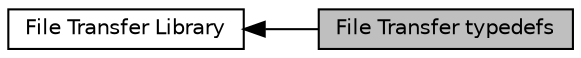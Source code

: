 digraph "File Transfer typedefs"
{
  edge [fontname="Helvetica",fontsize="10",labelfontname="Helvetica",labelfontsize="10"];
  node [fontname="Helvetica",fontsize="10",shape=record];
  rankdir=LR;
  Node0 [label="File Transfer typedefs",height=0.2,width=0.4,color="black", fillcolor="grey75", style="filled", fontcolor="black"];
  Node1 [label="File Transfer Library",height=0.2,width=0.4,color="black", fillcolor="white", style="filled",URL="$group__transferlib.html"];
  Node1->Node0 [shape=plaintext, dir="back", style="solid"];
}
